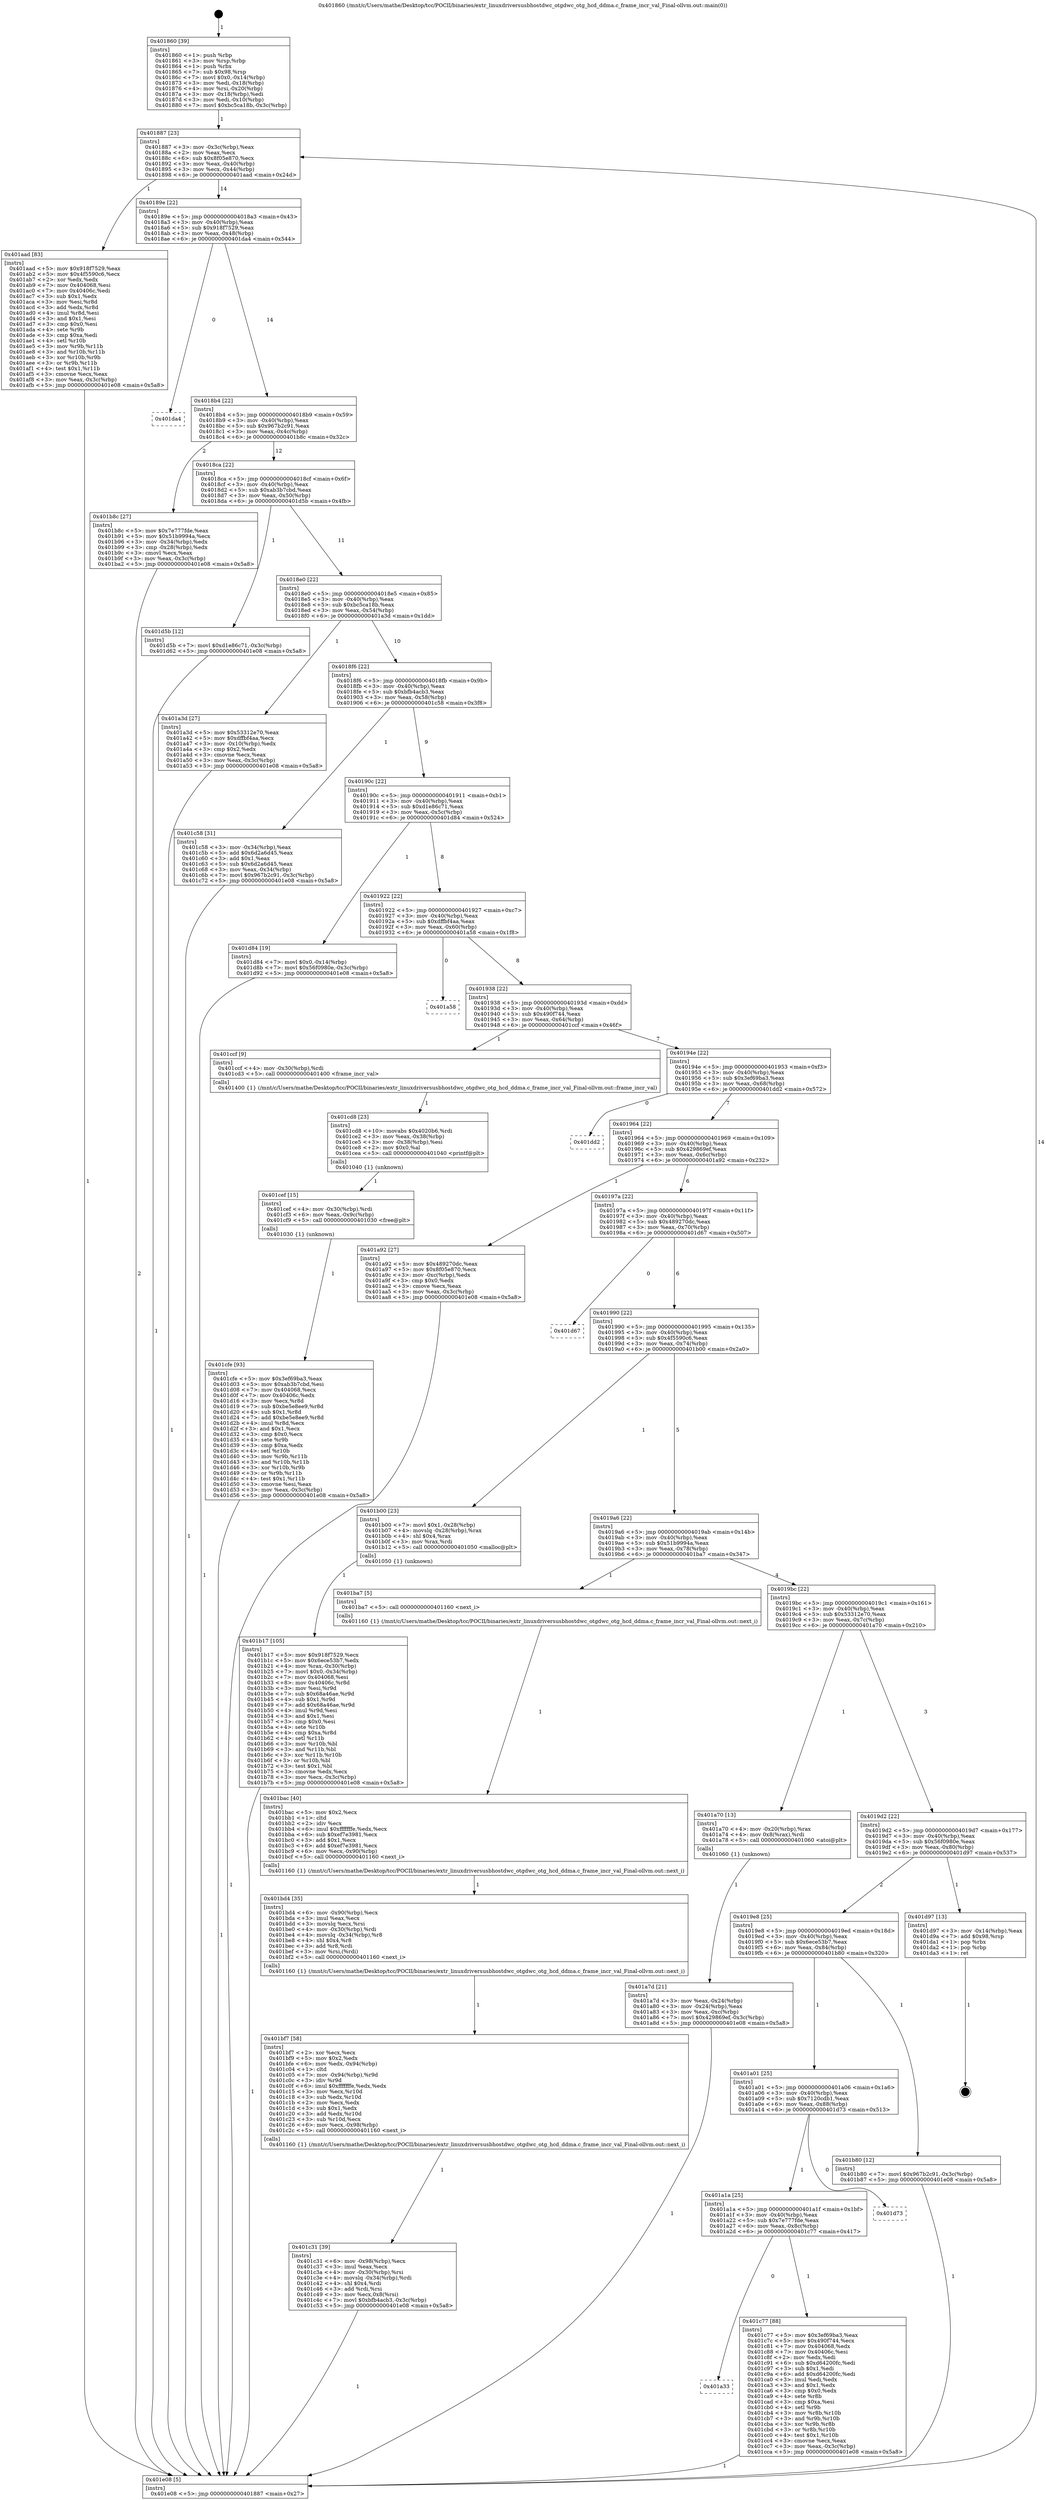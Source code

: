 digraph "0x401860" {
  label = "0x401860 (/mnt/c/Users/mathe/Desktop/tcc/POCII/binaries/extr_linuxdriversusbhostdwc_otgdwc_otg_hcd_ddma.c_frame_incr_val_Final-ollvm.out::main(0))"
  labelloc = "t"
  node[shape=record]

  Entry [label="",width=0.3,height=0.3,shape=circle,fillcolor=black,style=filled]
  "0x401887" [label="{
     0x401887 [23]\l
     | [instrs]\l
     &nbsp;&nbsp;0x401887 \<+3\>: mov -0x3c(%rbp),%eax\l
     &nbsp;&nbsp;0x40188a \<+2\>: mov %eax,%ecx\l
     &nbsp;&nbsp;0x40188c \<+6\>: sub $0x8f05e870,%ecx\l
     &nbsp;&nbsp;0x401892 \<+3\>: mov %eax,-0x40(%rbp)\l
     &nbsp;&nbsp;0x401895 \<+3\>: mov %ecx,-0x44(%rbp)\l
     &nbsp;&nbsp;0x401898 \<+6\>: je 0000000000401aad \<main+0x24d\>\l
  }"]
  "0x401aad" [label="{
     0x401aad [83]\l
     | [instrs]\l
     &nbsp;&nbsp;0x401aad \<+5\>: mov $0x918f7529,%eax\l
     &nbsp;&nbsp;0x401ab2 \<+5\>: mov $0x4f5590c6,%ecx\l
     &nbsp;&nbsp;0x401ab7 \<+2\>: xor %edx,%edx\l
     &nbsp;&nbsp;0x401ab9 \<+7\>: mov 0x404068,%esi\l
     &nbsp;&nbsp;0x401ac0 \<+7\>: mov 0x40406c,%edi\l
     &nbsp;&nbsp;0x401ac7 \<+3\>: sub $0x1,%edx\l
     &nbsp;&nbsp;0x401aca \<+3\>: mov %esi,%r8d\l
     &nbsp;&nbsp;0x401acd \<+3\>: add %edx,%r8d\l
     &nbsp;&nbsp;0x401ad0 \<+4\>: imul %r8d,%esi\l
     &nbsp;&nbsp;0x401ad4 \<+3\>: and $0x1,%esi\l
     &nbsp;&nbsp;0x401ad7 \<+3\>: cmp $0x0,%esi\l
     &nbsp;&nbsp;0x401ada \<+4\>: sete %r9b\l
     &nbsp;&nbsp;0x401ade \<+3\>: cmp $0xa,%edi\l
     &nbsp;&nbsp;0x401ae1 \<+4\>: setl %r10b\l
     &nbsp;&nbsp;0x401ae5 \<+3\>: mov %r9b,%r11b\l
     &nbsp;&nbsp;0x401ae8 \<+3\>: and %r10b,%r11b\l
     &nbsp;&nbsp;0x401aeb \<+3\>: xor %r10b,%r9b\l
     &nbsp;&nbsp;0x401aee \<+3\>: or %r9b,%r11b\l
     &nbsp;&nbsp;0x401af1 \<+4\>: test $0x1,%r11b\l
     &nbsp;&nbsp;0x401af5 \<+3\>: cmovne %ecx,%eax\l
     &nbsp;&nbsp;0x401af8 \<+3\>: mov %eax,-0x3c(%rbp)\l
     &nbsp;&nbsp;0x401afb \<+5\>: jmp 0000000000401e08 \<main+0x5a8\>\l
  }"]
  "0x40189e" [label="{
     0x40189e [22]\l
     | [instrs]\l
     &nbsp;&nbsp;0x40189e \<+5\>: jmp 00000000004018a3 \<main+0x43\>\l
     &nbsp;&nbsp;0x4018a3 \<+3\>: mov -0x40(%rbp),%eax\l
     &nbsp;&nbsp;0x4018a6 \<+5\>: sub $0x918f7529,%eax\l
     &nbsp;&nbsp;0x4018ab \<+3\>: mov %eax,-0x48(%rbp)\l
     &nbsp;&nbsp;0x4018ae \<+6\>: je 0000000000401da4 \<main+0x544\>\l
  }"]
  Exit [label="",width=0.3,height=0.3,shape=circle,fillcolor=black,style=filled,peripheries=2]
  "0x401da4" [label="{
     0x401da4\l
  }", style=dashed]
  "0x4018b4" [label="{
     0x4018b4 [22]\l
     | [instrs]\l
     &nbsp;&nbsp;0x4018b4 \<+5\>: jmp 00000000004018b9 \<main+0x59\>\l
     &nbsp;&nbsp;0x4018b9 \<+3\>: mov -0x40(%rbp),%eax\l
     &nbsp;&nbsp;0x4018bc \<+5\>: sub $0x967b2c91,%eax\l
     &nbsp;&nbsp;0x4018c1 \<+3\>: mov %eax,-0x4c(%rbp)\l
     &nbsp;&nbsp;0x4018c4 \<+6\>: je 0000000000401b8c \<main+0x32c\>\l
  }"]
  "0x401cfe" [label="{
     0x401cfe [93]\l
     | [instrs]\l
     &nbsp;&nbsp;0x401cfe \<+5\>: mov $0x3ef69ba3,%eax\l
     &nbsp;&nbsp;0x401d03 \<+5\>: mov $0xab3b7cbd,%esi\l
     &nbsp;&nbsp;0x401d08 \<+7\>: mov 0x404068,%ecx\l
     &nbsp;&nbsp;0x401d0f \<+7\>: mov 0x40406c,%edx\l
     &nbsp;&nbsp;0x401d16 \<+3\>: mov %ecx,%r8d\l
     &nbsp;&nbsp;0x401d19 \<+7\>: sub $0xbe5e8ee9,%r8d\l
     &nbsp;&nbsp;0x401d20 \<+4\>: sub $0x1,%r8d\l
     &nbsp;&nbsp;0x401d24 \<+7\>: add $0xbe5e8ee9,%r8d\l
     &nbsp;&nbsp;0x401d2b \<+4\>: imul %r8d,%ecx\l
     &nbsp;&nbsp;0x401d2f \<+3\>: and $0x1,%ecx\l
     &nbsp;&nbsp;0x401d32 \<+3\>: cmp $0x0,%ecx\l
     &nbsp;&nbsp;0x401d35 \<+4\>: sete %r9b\l
     &nbsp;&nbsp;0x401d39 \<+3\>: cmp $0xa,%edx\l
     &nbsp;&nbsp;0x401d3c \<+4\>: setl %r10b\l
     &nbsp;&nbsp;0x401d40 \<+3\>: mov %r9b,%r11b\l
     &nbsp;&nbsp;0x401d43 \<+3\>: and %r10b,%r11b\l
     &nbsp;&nbsp;0x401d46 \<+3\>: xor %r10b,%r9b\l
     &nbsp;&nbsp;0x401d49 \<+3\>: or %r9b,%r11b\l
     &nbsp;&nbsp;0x401d4c \<+4\>: test $0x1,%r11b\l
     &nbsp;&nbsp;0x401d50 \<+3\>: cmovne %esi,%eax\l
     &nbsp;&nbsp;0x401d53 \<+3\>: mov %eax,-0x3c(%rbp)\l
     &nbsp;&nbsp;0x401d56 \<+5\>: jmp 0000000000401e08 \<main+0x5a8\>\l
  }"]
  "0x401b8c" [label="{
     0x401b8c [27]\l
     | [instrs]\l
     &nbsp;&nbsp;0x401b8c \<+5\>: mov $0x7e777fde,%eax\l
     &nbsp;&nbsp;0x401b91 \<+5\>: mov $0x51b9994a,%ecx\l
     &nbsp;&nbsp;0x401b96 \<+3\>: mov -0x34(%rbp),%edx\l
     &nbsp;&nbsp;0x401b99 \<+3\>: cmp -0x28(%rbp),%edx\l
     &nbsp;&nbsp;0x401b9c \<+3\>: cmovl %ecx,%eax\l
     &nbsp;&nbsp;0x401b9f \<+3\>: mov %eax,-0x3c(%rbp)\l
     &nbsp;&nbsp;0x401ba2 \<+5\>: jmp 0000000000401e08 \<main+0x5a8\>\l
  }"]
  "0x4018ca" [label="{
     0x4018ca [22]\l
     | [instrs]\l
     &nbsp;&nbsp;0x4018ca \<+5\>: jmp 00000000004018cf \<main+0x6f\>\l
     &nbsp;&nbsp;0x4018cf \<+3\>: mov -0x40(%rbp),%eax\l
     &nbsp;&nbsp;0x4018d2 \<+5\>: sub $0xab3b7cbd,%eax\l
     &nbsp;&nbsp;0x4018d7 \<+3\>: mov %eax,-0x50(%rbp)\l
     &nbsp;&nbsp;0x4018da \<+6\>: je 0000000000401d5b \<main+0x4fb\>\l
  }"]
  "0x401cef" [label="{
     0x401cef [15]\l
     | [instrs]\l
     &nbsp;&nbsp;0x401cef \<+4\>: mov -0x30(%rbp),%rdi\l
     &nbsp;&nbsp;0x401cf3 \<+6\>: mov %eax,-0x9c(%rbp)\l
     &nbsp;&nbsp;0x401cf9 \<+5\>: call 0000000000401030 \<free@plt\>\l
     | [calls]\l
     &nbsp;&nbsp;0x401030 \{1\} (unknown)\l
  }"]
  "0x401d5b" [label="{
     0x401d5b [12]\l
     | [instrs]\l
     &nbsp;&nbsp;0x401d5b \<+7\>: movl $0xd1e86c71,-0x3c(%rbp)\l
     &nbsp;&nbsp;0x401d62 \<+5\>: jmp 0000000000401e08 \<main+0x5a8\>\l
  }"]
  "0x4018e0" [label="{
     0x4018e0 [22]\l
     | [instrs]\l
     &nbsp;&nbsp;0x4018e0 \<+5\>: jmp 00000000004018e5 \<main+0x85\>\l
     &nbsp;&nbsp;0x4018e5 \<+3\>: mov -0x40(%rbp),%eax\l
     &nbsp;&nbsp;0x4018e8 \<+5\>: sub $0xbc5ca18b,%eax\l
     &nbsp;&nbsp;0x4018ed \<+3\>: mov %eax,-0x54(%rbp)\l
     &nbsp;&nbsp;0x4018f0 \<+6\>: je 0000000000401a3d \<main+0x1dd\>\l
  }"]
  "0x401cd8" [label="{
     0x401cd8 [23]\l
     | [instrs]\l
     &nbsp;&nbsp;0x401cd8 \<+10\>: movabs $0x4020b6,%rdi\l
     &nbsp;&nbsp;0x401ce2 \<+3\>: mov %eax,-0x38(%rbp)\l
     &nbsp;&nbsp;0x401ce5 \<+3\>: mov -0x38(%rbp),%esi\l
     &nbsp;&nbsp;0x401ce8 \<+2\>: mov $0x0,%al\l
     &nbsp;&nbsp;0x401cea \<+5\>: call 0000000000401040 \<printf@plt\>\l
     | [calls]\l
     &nbsp;&nbsp;0x401040 \{1\} (unknown)\l
  }"]
  "0x401a3d" [label="{
     0x401a3d [27]\l
     | [instrs]\l
     &nbsp;&nbsp;0x401a3d \<+5\>: mov $0x53312e70,%eax\l
     &nbsp;&nbsp;0x401a42 \<+5\>: mov $0xdffbf4aa,%ecx\l
     &nbsp;&nbsp;0x401a47 \<+3\>: mov -0x10(%rbp),%edx\l
     &nbsp;&nbsp;0x401a4a \<+3\>: cmp $0x2,%edx\l
     &nbsp;&nbsp;0x401a4d \<+3\>: cmovne %ecx,%eax\l
     &nbsp;&nbsp;0x401a50 \<+3\>: mov %eax,-0x3c(%rbp)\l
     &nbsp;&nbsp;0x401a53 \<+5\>: jmp 0000000000401e08 \<main+0x5a8\>\l
  }"]
  "0x4018f6" [label="{
     0x4018f6 [22]\l
     | [instrs]\l
     &nbsp;&nbsp;0x4018f6 \<+5\>: jmp 00000000004018fb \<main+0x9b\>\l
     &nbsp;&nbsp;0x4018fb \<+3\>: mov -0x40(%rbp),%eax\l
     &nbsp;&nbsp;0x4018fe \<+5\>: sub $0xbfb4acb3,%eax\l
     &nbsp;&nbsp;0x401903 \<+3\>: mov %eax,-0x58(%rbp)\l
     &nbsp;&nbsp;0x401906 \<+6\>: je 0000000000401c58 \<main+0x3f8\>\l
  }"]
  "0x401e08" [label="{
     0x401e08 [5]\l
     | [instrs]\l
     &nbsp;&nbsp;0x401e08 \<+5\>: jmp 0000000000401887 \<main+0x27\>\l
  }"]
  "0x401860" [label="{
     0x401860 [39]\l
     | [instrs]\l
     &nbsp;&nbsp;0x401860 \<+1\>: push %rbp\l
     &nbsp;&nbsp;0x401861 \<+3\>: mov %rsp,%rbp\l
     &nbsp;&nbsp;0x401864 \<+1\>: push %rbx\l
     &nbsp;&nbsp;0x401865 \<+7\>: sub $0x98,%rsp\l
     &nbsp;&nbsp;0x40186c \<+7\>: movl $0x0,-0x14(%rbp)\l
     &nbsp;&nbsp;0x401873 \<+3\>: mov %edi,-0x18(%rbp)\l
     &nbsp;&nbsp;0x401876 \<+4\>: mov %rsi,-0x20(%rbp)\l
     &nbsp;&nbsp;0x40187a \<+3\>: mov -0x18(%rbp),%edi\l
     &nbsp;&nbsp;0x40187d \<+3\>: mov %edi,-0x10(%rbp)\l
     &nbsp;&nbsp;0x401880 \<+7\>: movl $0xbc5ca18b,-0x3c(%rbp)\l
  }"]
  "0x401a33" [label="{
     0x401a33\l
  }", style=dashed]
  "0x401c58" [label="{
     0x401c58 [31]\l
     | [instrs]\l
     &nbsp;&nbsp;0x401c58 \<+3\>: mov -0x34(%rbp),%eax\l
     &nbsp;&nbsp;0x401c5b \<+5\>: add $0x6d2a6d45,%eax\l
     &nbsp;&nbsp;0x401c60 \<+3\>: add $0x1,%eax\l
     &nbsp;&nbsp;0x401c63 \<+5\>: sub $0x6d2a6d45,%eax\l
     &nbsp;&nbsp;0x401c68 \<+3\>: mov %eax,-0x34(%rbp)\l
     &nbsp;&nbsp;0x401c6b \<+7\>: movl $0x967b2c91,-0x3c(%rbp)\l
     &nbsp;&nbsp;0x401c72 \<+5\>: jmp 0000000000401e08 \<main+0x5a8\>\l
  }"]
  "0x40190c" [label="{
     0x40190c [22]\l
     | [instrs]\l
     &nbsp;&nbsp;0x40190c \<+5\>: jmp 0000000000401911 \<main+0xb1\>\l
     &nbsp;&nbsp;0x401911 \<+3\>: mov -0x40(%rbp),%eax\l
     &nbsp;&nbsp;0x401914 \<+5\>: sub $0xd1e86c71,%eax\l
     &nbsp;&nbsp;0x401919 \<+3\>: mov %eax,-0x5c(%rbp)\l
     &nbsp;&nbsp;0x40191c \<+6\>: je 0000000000401d84 \<main+0x524\>\l
  }"]
  "0x401c77" [label="{
     0x401c77 [88]\l
     | [instrs]\l
     &nbsp;&nbsp;0x401c77 \<+5\>: mov $0x3ef69ba3,%eax\l
     &nbsp;&nbsp;0x401c7c \<+5\>: mov $0x490f744,%ecx\l
     &nbsp;&nbsp;0x401c81 \<+7\>: mov 0x404068,%edx\l
     &nbsp;&nbsp;0x401c88 \<+7\>: mov 0x40406c,%esi\l
     &nbsp;&nbsp;0x401c8f \<+2\>: mov %edx,%edi\l
     &nbsp;&nbsp;0x401c91 \<+6\>: sub $0xd64200fc,%edi\l
     &nbsp;&nbsp;0x401c97 \<+3\>: sub $0x1,%edi\l
     &nbsp;&nbsp;0x401c9a \<+6\>: add $0xd64200fc,%edi\l
     &nbsp;&nbsp;0x401ca0 \<+3\>: imul %edi,%edx\l
     &nbsp;&nbsp;0x401ca3 \<+3\>: and $0x1,%edx\l
     &nbsp;&nbsp;0x401ca6 \<+3\>: cmp $0x0,%edx\l
     &nbsp;&nbsp;0x401ca9 \<+4\>: sete %r8b\l
     &nbsp;&nbsp;0x401cad \<+3\>: cmp $0xa,%esi\l
     &nbsp;&nbsp;0x401cb0 \<+4\>: setl %r9b\l
     &nbsp;&nbsp;0x401cb4 \<+3\>: mov %r8b,%r10b\l
     &nbsp;&nbsp;0x401cb7 \<+3\>: and %r9b,%r10b\l
     &nbsp;&nbsp;0x401cba \<+3\>: xor %r9b,%r8b\l
     &nbsp;&nbsp;0x401cbd \<+3\>: or %r8b,%r10b\l
     &nbsp;&nbsp;0x401cc0 \<+4\>: test $0x1,%r10b\l
     &nbsp;&nbsp;0x401cc4 \<+3\>: cmovne %ecx,%eax\l
     &nbsp;&nbsp;0x401cc7 \<+3\>: mov %eax,-0x3c(%rbp)\l
     &nbsp;&nbsp;0x401cca \<+5\>: jmp 0000000000401e08 \<main+0x5a8\>\l
  }"]
  "0x401d84" [label="{
     0x401d84 [19]\l
     | [instrs]\l
     &nbsp;&nbsp;0x401d84 \<+7\>: movl $0x0,-0x14(%rbp)\l
     &nbsp;&nbsp;0x401d8b \<+7\>: movl $0x56f0980e,-0x3c(%rbp)\l
     &nbsp;&nbsp;0x401d92 \<+5\>: jmp 0000000000401e08 \<main+0x5a8\>\l
  }"]
  "0x401922" [label="{
     0x401922 [22]\l
     | [instrs]\l
     &nbsp;&nbsp;0x401922 \<+5\>: jmp 0000000000401927 \<main+0xc7\>\l
     &nbsp;&nbsp;0x401927 \<+3\>: mov -0x40(%rbp),%eax\l
     &nbsp;&nbsp;0x40192a \<+5\>: sub $0xdffbf4aa,%eax\l
     &nbsp;&nbsp;0x40192f \<+3\>: mov %eax,-0x60(%rbp)\l
     &nbsp;&nbsp;0x401932 \<+6\>: je 0000000000401a58 \<main+0x1f8\>\l
  }"]
  "0x401a1a" [label="{
     0x401a1a [25]\l
     | [instrs]\l
     &nbsp;&nbsp;0x401a1a \<+5\>: jmp 0000000000401a1f \<main+0x1bf\>\l
     &nbsp;&nbsp;0x401a1f \<+3\>: mov -0x40(%rbp),%eax\l
     &nbsp;&nbsp;0x401a22 \<+5\>: sub $0x7e777fde,%eax\l
     &nbsp;&nbsp;0x401a27 \<+6\>: mov %eax,-0x8c(%rbp)\l
     &nbsp;&nbsp;0x401a2d \<+6\>: je 0000000000401c77 \<main+0x417\>\l
  }"]
  "0x401a58" [label="{
     0x401a58\l
  }", style=dashed]
  "0x401938" [label="{
     0x401938 [22]\l
     | [instrs]\l
     &nbsp;&nbsp;0x401938 \<+5\>: jmp 000000000040193d \<main+0xdd\>\l
     &nbsp;&nbsp;0x40193d \<+3\>: mov -0x40(%rbp),%eax\l
     &nbsp;&nbsp;0x401940 \<+5\>: sub $0x490f744,%eax\l
     &nbsp;&nbsp;0x401945 \<+3\>: mov %eax,-0x64(%rbp)\l
     &nbsp;&nbsp;0x401948 \<+6\>: je 0000000000401ccf \<main+0x46f\>\l
  }"]
  "0x401d73" [label="{
     0x401d73\l
  }", style=dashed]
  "0x401ccf" [label="{
     0x401ccf [9]\l
     | [instrs]\l
     &nbsp;&nbsp;0x401ccf \<+4\>: mov -0x30(%rbp),%rdi\l
     &nbsp;&nbsp;0x401cd3 \<+5\>: call 0000000000401400 \<frame_incr_val\>\l
     | [calls]\l
     &nbsp;&nbsp;0x401400 \{1\} (/mnt/c/Users/mathe/Desktop/tcc/POCII/binaries/extr_linuxdriversusbhostdwc_otgdwc_otg_hcd_ddma.c_frame_incr_val_Final-ollvm.out::frame_incr_val)\l
  }"]
  "0x40194e" [label="{
     0x40194e [22]\l
     | [instrs]\l
     &nbsp;&nbsp;0x40194e \<+5\>: jmp 0000000000401953 \<main+0xf3\>\l
     &nbsp;&nbsp;0x401953 \<+3\>: mov -0x40(%rbp),%eax\l
     &nbsp;&nbsp;0x401956 \<+5\>: sub $0x3ef69ba3,%eax\l
     &nbsp;&nbsp;0x40195b \<+3\>: mov %eax,-0x68(%rbp)\l
     &nbsp;&nbsp;0x40195e \<+6\>: je 0000000000401dd2 \<main+0x572\>\l
  }"]
  "0x401c31" [label="{
     0x401c31 [39]\l
     | [instrs]\l
     &nbsp;&nbsp;0x401c31 \<+6\>: mov -0x98(%rbp),%ecx\l
     &nbsp;&nbsp;0x401c37 \<+3\>: imul %eax,%ecx\l
     &nbsp;&nbsp;0x401c3a \<+4\>: mov -0x30(%rbp),%rsi\l
     &nbsp;&nbsp;0x401c3e \<+4\>: movslq -0x34(%rbp),%rdi\l
     &nbsp;&nbsp;0x401c42 \<+4\>: shl $0x4,%rdi\l
     &nbsp;&nbsp;0x401c46 \<+3\>: add %rdi,%rsi\l
     &nbsp;&nbsp;0x401c49 \<+3\>: mov %ecx,0x8(%rsi)\l
     &nbsp;&nbsp;0x401c4c \<+7\>: movl $0xbfb4acb3,-0x3c(%rbp)\l
     &nbsp;&nbsp;0x401c53 \<+5\>: jmp 0000000000401e08 \<main+0x5a8\>\l
  }"]
  "0x401dd2" [label="{
     0x401dd2\l
  }", style=dashed]
  "0x401964" [label="{
     0x401964 [22]\l
     | [instrs]\l
     &nbsp;&nbsp;0x401964 \<+5\>: jmp 0000000000401969 \<main+0x109\>\l
     &nbsp;&nbsp;0x401969 \<+3\>: mov -0x40(%rbp),%eax\l
     &nbsp;&nbsp;0x40196c \<+5\>: sub $0x429869ef,%eax\l
     &nbsp;&nbsp;0x401971 \<+3\>: mov %eax,-0x6c(%rbp)\l
     &nbsp;&nbsp;0x401974 \<+6\>: je 0000000000401a92 \<main+0x232\>\l
  }"]
  "0x401bf7" [label="{
     0x401bf7 [58]\l
     | [instrs]\l
     &nbsp;&nbsp;0x401bf7 \<+2\>: xor %ecx,%ecx\l
     &nbsp;&nbsp;0x401bf9 \<+5\>: mov $0x2,%edx\l
     &nbsp;&nbsp;0x401bfe \<+6\>: mov %edx,-0x94(%rbp)\l
     &nbsp;&nbsp;0x401c04 \<+1\>: cltd\l
     &nbsp;&nbsp;0x401c05 \<+7\>: mov -0x94(%rbp),%r9d\l
     &nbsp;&nbsp;0x401c0c \<+3\>: idiv %r9d\l
     &nbsp;&nbsp;0x401c0f \<+6\>: imul $0xfffffffe,%edx,%edx\l
     &nbsp;&nbsp;0x401c15 \<+3\>: mov %ecx,%r10d\l
     &nbsp;&nbsp;0x401c18 \<+3\>: sub %edx,%r10d\l
     &nbsp;&nbsp;0x401c1b \<+2\>: mov %ecx,%edx\l
     &nbsp;&nbsp;0x401c1d \<+3\>: sub $0x1,%edx\l
     &nbsp;&nbsp;0x401c20 \<+3\>: add %edx,%r10d\l
     &nbsp;&nbsp;0x401c23 \<+3\>: sub %r10d,%ecx\l
     &nbsp;&nbsp;0x401c26 \<+6\>: mov %ecx,-0x98(%rbp)\l
     &nbsp;&nbsp;0x401c2c \<+5\>: call 0000000000401160 \<next_i\>\l
     | [calls]\l
     &nbsp;&nbsp;0x401160 \{1\} (/mnt/c/Users/mathe/Desktop/tcc/POCII/binaries/extr_linuxdriversusbhostdwc_otgdwc_otg_hcd_ddma.c_frame_incr_val_Final-ollvm.out::next_i)\l
  }"]
  "0x401a92" [label="{
     0x401a92 [27]\l
     | [instrs]\l
     &nbsp;&nbsp;0x401a92 \<+5\>: mov $0x489270dc,%eax\l
     &nbsp;&nbsp;0x401a97 \<+5\>: mov $0x8f05e870,%ecx\l
     &nbsp;&nbsp;0x401a9c \<+3\>: mov -0xc(%rbp),%edx\l
     &nbsp;&nbsp;0x401a9f \<+3\>: cmp $0x0,%edx\l
     &nbsp;&nbsp;0x401aa2 \<+3\>: cmove %ecx,%eax\l
     &nbsp;&nbsp;0x401aa5 \<+3\>: mov %eax,-0x3c(%rbp)\l
     &nbsp;&nbsp;0x401aa8 \<+5\>: jmp 0000000000401e08 \<main+0x5a8\>\l
  }"]
  "0x40197a" [label="{
     0x40197a [22]\l
     | [instrs]\l
     &nbsp;&nbsp;0x40197a \<+5\>: jmp 000000000040197f \<main+0x11f\>\l
     &nbsp;&nbsp;0x40197f \<+3\>: mov -0x40(%rbp),%eax\l
     &nbsp;&nbsp;0x401982 \<+5\>: sub $0x489270dc,%eax\l
     &nbsp;&nbsp;0x401987 \<+3\>: mov %eax,-0x70(%rbp)\l
     &nbsp;&nbsp;0x40198a \<+6\>: je 0000000000401d67 \<main+0x507\>\l
  }"]
  "0x401bd4" [label="{
     0x401bd4 [35]\l
     | [instrs]\l
     &nbsp;&nbsp;0x401bd4 \<+6\>: mov -0x90(%rbp),%ecx\l
     &nbsp;&nbsp;0x401bda \<+3\>: imul %eax,%ecx\l
     &nbsp;&nbsp;0x401bdd \<+3\>: movslq %ecx,%rsi\l
     &nbsp;&nbsp;0x401be0 \<+4\>: mov -0x30(%rbp),%rdi\l
     &nbsp;&nbsp;0x401be4 \<+4\>: movslq -0x34(%rbp),%r8\l
     &nbsp;&nbsp;0x401be8 \<+4\>: shl $0x4,%r8\l
     &nbsp;&nbsp;0x401bec \<+3\>: add %r8,%rdi\l
     &nbsp;&nbsp;0x401bef \<+3\>: mov %rsi,(%rdi)\l
     &nbsp;&nbsp;0x401bf2 \<+5\>: call 0000000000401160 \<next_i\>\l
     | [calls]\l
     &nbsp;&nbsp;0x401160 \{1\} (/mnt/c/Users/mathe/Desktop/tcc/POCII/binaries/extr_linuxdriversusbhostdwc_otgdwc_otg_hcd_ddma.c_frame_incr_val_Final-ollvm.out::next_i)\l
  }"]
  "0x401d67" [label="{
     0x401d67\l
  }", style=dashed]
  "0x401990" [label="{
     0x401990 [22]\l
     | [instrs]\l
     &nbsp;&nbsp;0x401990 \<+5\>: jmp 0000000000401995 \<main+0x135\>\l
     &nbsp;&nbsp;0x401995 \<+3\>: mov -0x40(%rbp),%eax\l
     &nbsp;&nbsp;0x401998 \<+5\>: sub $0x4f5590c6,%eax\l
     &nbsp;&nbsp;0x40199d \<+3\>: mov %eax,-0x74(%rbp)\l
     &nbsp;&nbsp;0x4019a0 \<+6\>: je 0000000000401b00 \<main+0x2a0\>\l
  }"]
  "0x401bac" [label="{
     0x401bac [40]\l
     | [instrs]\l
     &nbsp;&nbsp;0x401bac \<+5\>: mov $0x2,%ecx\l
     &nbsp;&nbsp;0x401bb1 \<+1\>: cltd\l
     &nbsp;&nbsp;0x401bb2 \<+2\>: idiv %ecx\l
     &nbsp;&nbsp;0x401bb4 \<+6\>: imul $0xfffffffe,%edx,%ecx\l
     &nbsp;&nbsp;0x401bba \<+6\>: sub $0xef7e3981,%ecx\l
     &nbsp;&nbsp;0x401bc0 \<+3\>: add $0x1,%ecx\l
     &nbsp;&nbsp;0x401bc3 \<+6\>: add $0xef7e3981,%ecx\l
     &nbsp;&nbsp;0x401bc9 \<+6\>: mov %ecx,-0x90(%rbp)\l
     &nbsp;&nbsp;0x401bcf \<+5\>: call 0000000000401160 \<next_i\>\l
     | [calls]\l
     &nbsp;&nbsp;0x401160 \{1\} (/mnt/c/Users/mathe/Desktop/tcc/POCII/binaries/extr_linuxdriversusbhostdwc_otgdwc_otg_hcd_ddma.c_frame_incr_val_Final-ollvm.out::next_i)\l
  }"]
  "0x401b00" [label="{
     0x401b00 [23]\l
     | [instrs]\l
     &nbsp;&nbsp;0x401b00 \<+7\>: movl $0x1,-0x28(%rbp)\l
     &nbsp;&nbsp;0x401b07 \<+4\>: movslq -0x28(%rbp),%rax\l
     &nbsp;&nbsp;0x401b0b \<+4\>: shl $0x4,%rax\l
     &nbsp;&nbsp;0x401b0f \<+3\>: mov %rax,%rdi\l
     &nbsp;&nbsp;0x401b12 \<+5\>: call 0000000000401050 \<malloc@plt\>\l
     | [calls]\l
     &nbsp;&nbsp;0x401050 \{1\} (unknown)\l
  }"]
  "0x4019a6" [label="{
     0x4019a6 [22]\l
     | [instrs]\l
     &nbsp;&nbsp;0x4019a6 \<+5\>: jmp 00000000004019ab \<main+0x14b\>\l
     &nbsp;&nbsp;0x4019ab \<+3\>: mov -0x40(%rbp),%eax\l
     &nbsp;&nbsp;0x4019ae \<+5\>: sub $0x51b9994a,%eax\l
     &nbsp;&nbsp;0x4019b3 \<+3\>: mov %eax,-0x78(%rbp)\l
     &nbsp;&nbsp;0x4019b6 \<+6\>: je 0000000000401ba7 \<main+0x347\>\l
  }"]
  "0x401a01" [label="{
     0x401a01 [25]\l
     | [instrs]\l
     &nbsp;&nbsp;0x401a01 \<+5\>: jmp 0000000000401a06 \<main+0x1a6\>\l
     &nbsp;&nbsp;0x401a06 \<+3\>: mov -0x40(%rbp),%eax\l
     &nbsp;&nbsp;0x401a09 \<+5\>: sub $0x7120cdb1,%eax\l
     &nbsp;&nbsp;0x401a0e \<+6\>: mov %eax,-0x88(%rbp)\l
     &nbsp;&nbsp;0x401a14 \<+6\>: je 0000000000401d73 \<main+0x513\>\l
  }"]
  "0x401ba7" [label="{
     0x401ba7 [5]\l
     | [instrs]\l
     &nbsp;&nbsp;0x401ba7 \<+5\>: call 0000000000401160 \<next_i\>\l
     | [calls]\l
     &nbsp;&nbsp;0x401160 \{1\} (/mnt/c/Users/mathe/Desktop/tcc/POCII/binaries/extr_linuxdriversusbhostdwc_otgdwc_otg_hcd_ddma.c_frame_incr_val_Final-ollvm.out::next_i)\l
  }"]
  "0x4019bc" [label="{
     0x4019bc [22]\l
     | [instrs]\l
     &nbsp;&nbsp;0x4019bc \<+5\>: jmp 00000000004019c1 \<main+0x161\>\l
     &nbsp;&nbsp;0x4019c1 \<+3\>: mov -0x40(%rbp),%eax\l
     &nbsp;&nbsp;0x4019c4 \<+5\>: sub $0x53312e70,%eax\l
     &nbsp;&nbsp;0x4019c9 \<+3\>: mov %eax,-0x7c(%rbp)\l
     &nbsp;&nbsp;0x4019cc \<+6\>: je 0000000000401a70 \<main+0x210\>\l
  }"]
  "0x401b80" [label="{
     0x401b80 [12]\l
     | [instrs]\l
     &nbsp;&nbsp;0x401b80 \<+7\>: movl $0x967b2c91,-0x3c(%rbp)\l
     &nbsp;&nbsp;0x401b87 \<+5\>: jmp 0000000000401e08 \<main+0x5a8\>\l
  }"]
  "0x401a70" [label="{
     0x401a70 [13]\l
     | [instrs]\l
     &nbsp;&nbsp;0x401a70 \<+4\>: mov -0x20(%rbp),%rax\l
     &nbsp;&nbsp;0x401a74 \<+4\>: mov 0x8(%rax),%rdi\l
     &nbsp;&nbsp;0x401a78 \<+5\>: call 0000000000401060 \<atoi@plt\>\l
     | [calls]\l
     &nbsp;&nbsp;0x401060 \{1\} (unknown)\l
  }"]
  "0x4019d2" [label="{
     0x4019d2 [22]\l
     | [instrs]\l
     &nbsp;&nbsp;0x4019d2 \<+5\>: jmp 00000000004019d7 \<main+0x177\>\l
     &nbsp;&nbsp;0x4019d7 \<+3\>: mov -0x40(%rbp),%eax\l
     &nbsp;&nbsp;0x4019da \<+5\>: sub $0x56f0980e,%eax\l
     &nbsp;&nbsp;0x4019df \<+3\>: mov %eax,-0x80(%rbp)\l
     &nbsp;&nbsp;0x4019e2 \<+6\>: je 0000000000401d97 \<main+0x537\>\l
  }"]
  "0x401a7d" [label="{
     0x401a7d [21]\l
     | [instrs]\l
     &nbsp;&nbsp;0x401a7d \<+3\>: mov %eax,-0x24(%rbp)\l
     &nbsp;&nbsp;0x401a80 \<+3\>: mov -0x24(%rbp),%eax\l
     &nbsp;&nbsp;0x401a83 \<+3\>: mov %eax,-0xc(%rbp)\l
     &nbsp;&nbsp;0x401a86 \<+7\>: movl $0x429869ef,-0x3c(%rbp)\l
     &nbsp;&nbsp;0x401a8d \<+5\>: jmp 0000000000401e08 \<main+0x5a8\>\l
  }"]
  "0x401b17" [label="{
     0x401b17 [105]\l
     | [instrs]\l
     &nbsp;&nbsp;0x401b17 \<+5\>: mov $0x918f7529,%ecx\l
     &nbsp;&nbsp;0x401b1c \<+5\>: mov $0x6ece53b7,%edx\l
     &nbsp;&nbsp;0x401b21 \<+4\>: mov %rax,-0x30(%rbp)\l
     &nbsp;&nbsp;0x401b25 \<+7\>: movl $0x0,-0x34(%rbp)\l
     &nbsp;&nbsp;0x401b2c \<+7\>: mov 0x404068,%esi\l
     &nbsp;&nbsp;0x401b33 \<+8\>: mov 0x40406c,%r8d\l
     &nbsp;&nbsp;0x401b3b \<+3\>: mov %esi,%r9d\l
     &nbsp;&nbsp;0x401b3e \<+7\>: sub $0x68a46ae,%r9d\l
     &nbsp;&nbsp;0x401b45 \<+4\>: sub $0x1,%r9d\l
     &nbsp;&nbsp;0x401b49 \<+7\>: add $0x68a46ae,%r9d\l
     &nbsp;&nbsp;0x401b50 \<+4\>: imul %r9d,%esi\l
     &nbsp;&nbsp;0x401b54 \<+3\>: and $0x1,%esi\l
     &nbsp;&nbsp;0x401b57 \<+3\>: cmp $0x0,%esi\l
     &nbsp;&nbsp;0x401b5a \<+4\>: sete %r10b\l
     &nbsp;&nbsp;0x401b5e \<+4\>: cmp $0xa,%r8d\l
     &nbsp;&nbsp;0x401b62 \<+4\>: setl %r11b\l
     &nbsp;&nbsp;0x401b66 \<+3\>: mov %r10b,%bl\l
     &nbsp;&nbsp;0x401b69 \<+3\>: and %r11b,%bl\l
     &nbsp;&nbsp;0x401b6c \<+3\>: xor %r11b,%r10b\l
     &nbsp;&nbsp;0x401b6f \<+3\>: or %r10b,%bl\l
     &nbsp;&nbsp;0x401b72 \<+3\>: test $0x1,%bl\l
     &nbsp;&nbsp;0x401b75 \<+3\>: cmovne %edx,%ecx\l
     &nbsp;&nbsp;0x401b78 \<+3\>: mov %ecx,-0x3c(%rbp)\l
     &nbsp;&nbsp;0x401b7b \<+5\>: jmp 0000000000401e08 \<main+0x5a8\>\l
  }"]
  "0x4019e8" [label="{
     0x4019e8 [25]\l
     | [instrs]\l
     &nbsp;&nbsp;0x4019e8 \<+5\>: jmp 00000000004019ed \<main+0x18d\>\l
     &nbsp;&nbsp;0x4019ed \<+3\>: mov -0x40(%rbp),%eax\l
     &nbsp;&nbsp;0x4019f0 \<+5\>: sub $0x6ece53b7,%eax\l
     &nbsp;&nbsp;0x4019f5 \<+6\>: mov %eax,-0x84(%rbp)\l
     &nbsp;&nbsp;0x4019fb \<+6\>: je 0000000000401b80 \<main+0x320\>\l
  }"]
  "0x401d97" [label="{
     0x401d97 [13]\l
     | [instrs]\l
     &nbsp;&nbsp;0x401d97 \<+3\>: mov -0x14(%rbp),%eax\l
     &nbsp;&nbsp;0x401d9a \<+7\>: add $0x98,%rsp\l
     &nbsp;&nbsp;0x401da1 \<+1\>: pop %rbx\l
     &nbsp;&nbsp;0x401da2 \<+1\>: pop %rbp\l
     &nbsp;&nbsp;0x401da3 \<+1\>: ret\l
  }"]
  Entry -> "0x401860" [label=" 1"]
  "0x401887" -> "0x401aad" [label=" 1"]
  "0x401887" -> "0x40189e" [label=" 14"]
  "0x401d97" -> Exit [label=" 1"]
  "0x40189e" -> "0x401da4" [label=" 0"]
  "0x40189e" -> "0x4018b4" [label=" 14"]
  "0x401d84" -> "0x401e08" [label=" 1"]
  "0x4018b4" -> "0x401b8c" [label=" 2"]
  "0x4018b4" -> "0x4018ca" [label=" 12"]
  "0x401d5b" -> "0x401e08" [label=" 1"]
  "0x4018ca" -> "0x401d5b" [label=" 1"]
  "0x4018ca" -> "0x4018e0" [label=" 11"]
  "0x401cfe" -> "0x401e08" [label=" 1"]
  "0x4018e0" -> "0x401a3d" [label=" 1"]
  "0x4018e0" -> "0x4018f6" [label=" 10"]
  "0x401a3d" -> "0x401e08" [label=" 1"]
  "0x401860" -> "0x401887" [label=" 1"]
  "0x401e08" -> "0x401887" [label=" 14"]
  "0x401cef" -> "0x401cfe" [label=" 1"]
  "0x4018f6" -> "0x401c58" [label=" 1"]
  "0x4018f6" -> "0x40190c" [label=" 9"]
  "0x401cd8" -> "0x401cef" [label=" 1"]
  "0x40190c" -> "0x401d84" [label=" 1"]
  "0x40190c" -> "0x401922" [label=" 8"]
  "0x401ccf" -> "0x401cd8" [label=" 1"]
  "0x401922" -> "0x401a58" [label=" 0"]
  "0x401922" -> "0x401938" [label=" 8"]
  "0x401a1a" -> "0x401a33" [label=" 0"]
  "0x401938" -> "0x401ccf" [label=" 1"]
  "0x401938" -> "0x40194e" [label=" 7"]
  "0x401a1a" -> "0x401c77" [label=" 1"]
  "0x40194e" -> "0x401dd2" [label=" 0"]
  "0x40194e" -> "0x401964" [label=" 7"]
  "0x401a01" -> "0x401a1a" [label=" 1"]
  "0x401964" -> "0x401a92" [label=" 1"]
  "0x401964" -> "0x40197a" [label=" 6"]
  "0x401a01" -> "0x401d73" [label=" 0"]
  "0x40197a" -> "0x401d67" [label=" 0"]
  "0x40197a" -> "0x401990" [label=" 6"]
  "0x401c77" -> "0x401e08" [label=" 1"]
  "0x401990" -> "0x401b00" [label=" 1"]
  "0x401990" -> "0x4019a6" [label=" 5"]
  "0x401c58" -> "0x401e08" [label=" 1"]
  "0x4019a6" -> "0x401ba7" [label=" 1"]
  "0x4019a6" -> "0x4019bc" [label=" 4"]
  "0x401c31" -> "0x401e08" [label=" 1"]
  "0x4019bc" -> "0x401a70" [label=" 1"]
  "0x4019bc" -> "0x4019d2" [label=" 3"]
  "0x401a70" -> "0x401a7d" [label=" 1"]
  "0x401a7d" -> "0x401e08" [label=" 1"]
  "0x401a92" -> "0x401e08" [label=" 1"]
  "0x401aad" -> "0x401e08" [label=" 1"]
  "0x401b00" -> "0x401b17" [label=" 1"]
  "0x401b17" -> "0x401e08" [label=" 1"]
  "0x401bf7" -> "0x401c31" [label=" 1"]
  "0x4019d2" -> "0x401d97" [label=" 1"]
  "0x4019d2" -> "0x4019e8" [label=" 2"]
  "0x401bd4" -> "0x401bf7" [label=" 1"]
  "0x4019e8" -> "0x401b80" [label=" 1"]
  "0x4019e8" -> "0x401a01" [label=" 1"]
  "0x401b80" -> "0x401e08" [label=" 1"]
  "0x401b8c" -> "0x401e08" [label=" 2"]
  "0x401ba7" -> "0x401bac" [label=" 1"]
  "0x401bac" -> "0x401bd4" [label=" 1"]
}
